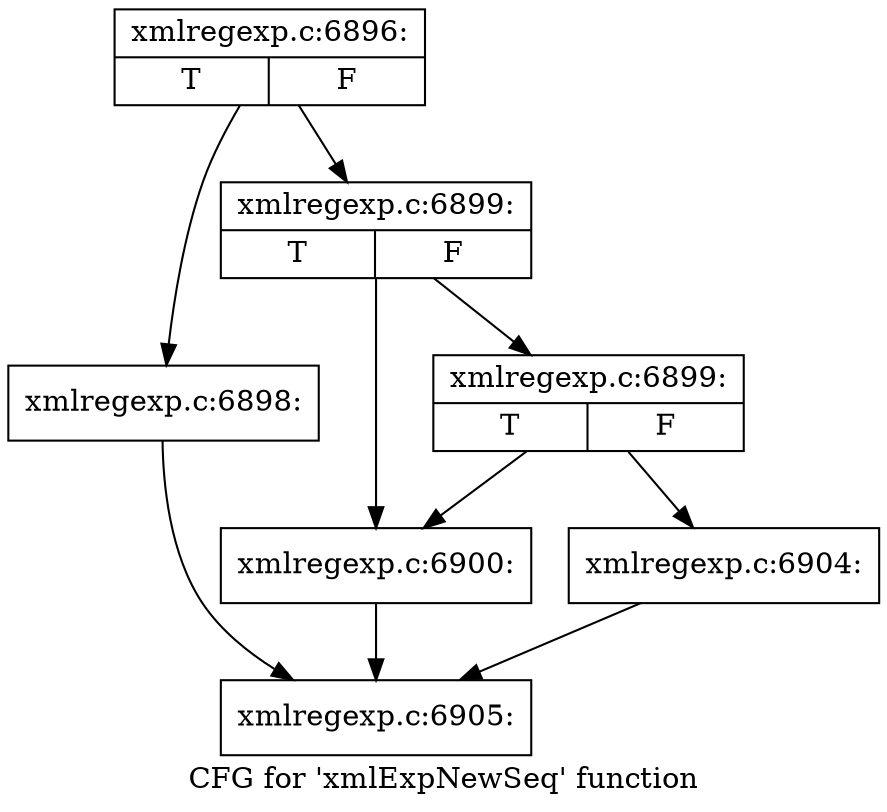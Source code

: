 digraph "CFG for 'xmlExpNewSeq' function" {
	label="CFG for 'xmlExpNewSeq' function";

	Node0x3906e00 [shape=record,label="{xmlregexp.c:6896:|{<s0>T|<s1>F}}"];
	Node0x3906e00 -> Node0x3936bd0;
	Node0x3906e00 -> Node0x3936c20;
	Node0x3936bd0 [shape=record,label="{xmlregexp.c:6898:}"];
	Node0x3936bd0 -> Node0x3907130;
	Node0x3936c20 [shape=record,label="{xmlregexp.c:6899:|{<s0>T|<s1>F}}"];
	Node0x3936c20 -> Node0x39370f0;
	Node0x3936c20 -> Node0x3937190;
	Node0x3937190 [shape=record,label="{xmlregexp.c:6899:|{<s0>T|<s1>F}}"];
	Node0x3937190 -> Node0x39370f0;
	Node0x3937190 -> Node0x3937140;
	Node0x39370f0 [shape=record,label="{xmlregexp.c:6900:}"];
	Node0x39370f0 -> Node0x3907130;
	Node0x3937140 [shape=record,label="{xmlregexp.c:6904:}"];
	Node0x3937140 -> Node0x3907130;
	Node0x3907130 [shape=record,label="{xmlregexp.c:6905:}"];
}
